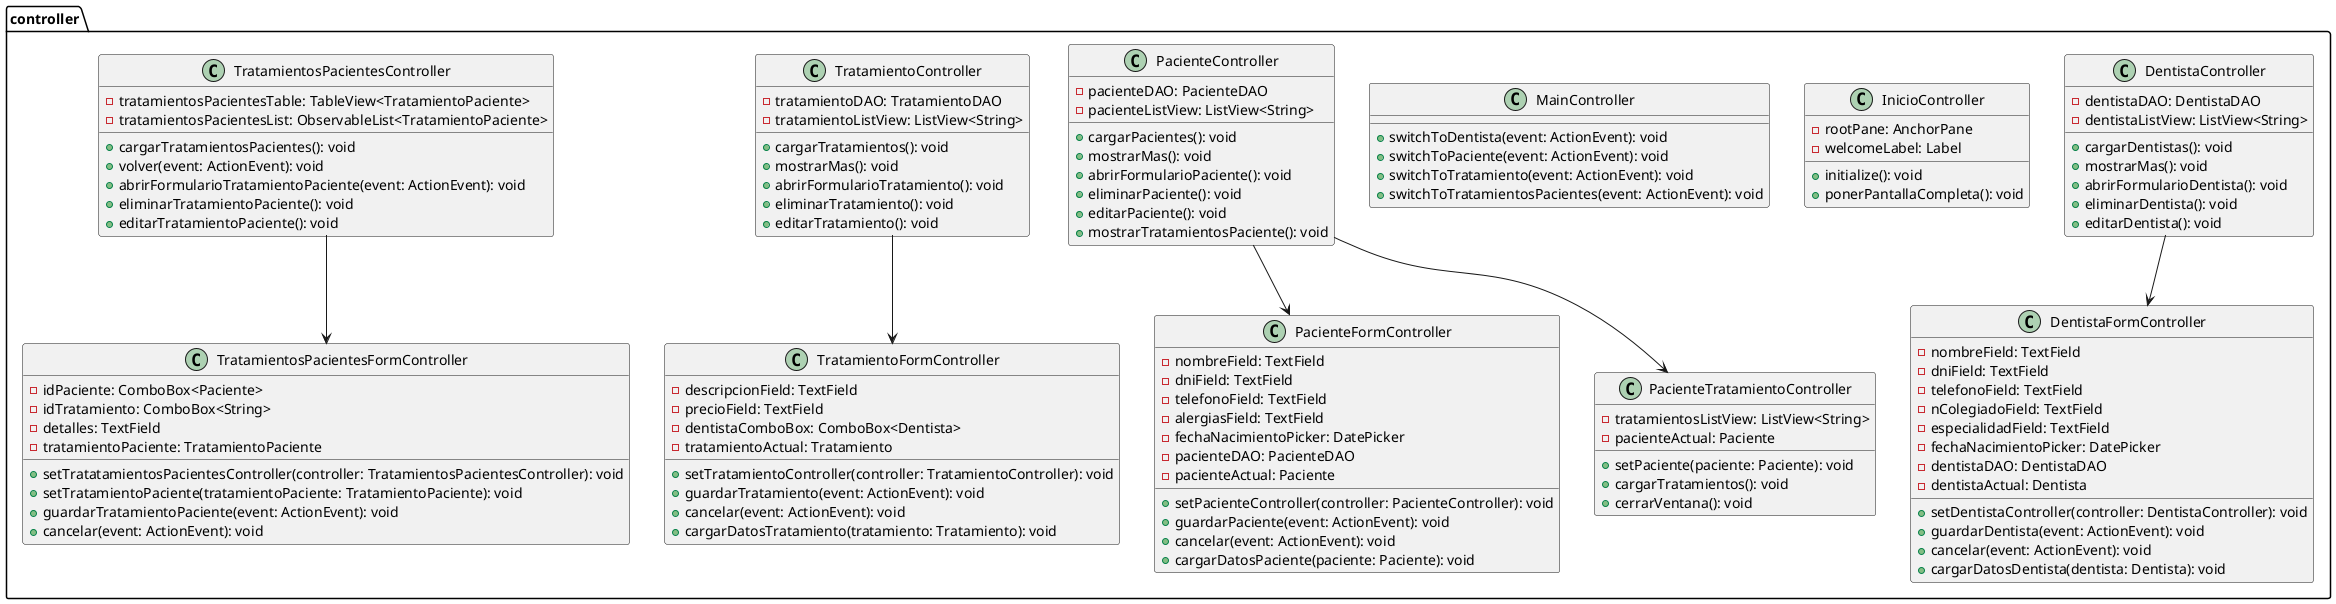 @startuml
package controller {
    class DentistaController {
        - dentistaDAO: DentistaDAO
        - dentistaListView: ListView<String>
        + cargarDentistas(): void
        + mostrarMas(): void
        + abrirFormularioDentista(): void
        + eliminarDentista(): void
        + editarDentista(): void
    }

    class DentistaFormController {
        - nombreField: TextField
        - dniField: TextField
        - telefonoField: TextField
        - nColegiadoField: TextField
        - especialidadField: TextField
        - fechaNacimientoPicker: DatePicker
        - dentistaDAO: DentistaDAO
        - dentistaActual: Dentista
        + setDentistaController(controller: DentistaController): void
        + guardarDentista(event: ActionEvent): void
        + cancelar(event: ActionEvent): void
        + cargarDatosDentista(dentista: Dentista): void
    }

    class InicioController {
        - rootPane: AnchorPane
        - welcomeLabel: Label
        + initialize(): void
        + ponerPantallaCompleta(): void
    }

    class MainController {
        + switchToDentista(event: ActionEvent): void
        + switchToPaciente(event: ActionEvent): void
        + switchToTratamiento(event: ActionEvent): void
        + switchToTratamientosPacientes(event: ActionEvent): void
    }

    class PacienteController {
        - pacienteDAO: PacienteDAO
        - pacienteListView: ListView<String>
        + cargarPacientes(): void
        + mostrarMas(): void
        + abrirFormularioPaciente(): void
        + eliminarPaciente(): void
        + editarPaciente(): void
        + mostrarTratamientosPaciente(): void
    }

    class PacienteFormController {
        - nombreField: TextField
        - dniField: TextField
        - telefonoField: TextField
        - alergiasField: TextField
        - fechaNacimientoPicker: DatePicker
        - pacienteDAO: PacienteDAO
        - pacienteActual: Paciente
        + setPacienteController(controller: PacienteController): void
        + guardarPaciente(event: ActionEvent): void
        + cancelar(event: ActionEvent): void
        + cargarDatosPaciente(paciente: Paciente): void
    }

    class PacienteTratamientoController {
        - tratamientosListView: ListView<String>
        - pacienteActual: Paciente
        + setPaciente(paciente: Paciente): void
        + cargarTratamientos(): void
        + cerrarVentana(): void
    }

    class TratamientoController {
        - tratamientoDAO: TratamientoDAO
        - tratamientoListView: ListView<String>
        + cargarTratamientos(): void
        + mostrarMas(): void
        + abrirFormularioTratamiento(): void
        + eliminarTratamiento(): void
        + editarTratamiento(): void
    }

    class TratamientoFormController {
        - descripcionField: TextField
        - precioField: TextField
        - dentistaComboBox: ComboBox<Dentista>
        - tratamientoActual: Tratamiento
        + setTratamientoController(controller: TratamientoController): void
        + guardarTratamiento(event: ActionEvent): void
        + cancelar(event: ActionEvent): void
        + cargarDatosTratamiento(tratamiento: Tratamiento): void
    }

    class TratamientosPacientesController {
        - tratamientosPacientesTable: TableView<TratamientoPaciente>
        - tratamientosPacientesList: ObservableList<TratamientoPaciente>
        + cargarTratamientosPacientes(): void
        + volver(event: ActionEvent): void
        + abrirFormularioTratamientoPaciente(event: ActionEvent): void
        + eliminarTratamientoPaciente(): void
        + editarTratamientoPaciente(): void
    }

    class TratamientosPacientesFormController {
        - idPaciente: ComboBox<Paciente>
        - idTratamiento: ComboBox<String>
        - detalles: TextField
        - tratamientoPaciente: TratamientoPaciente
        + setTratatamientosPacientesController(controller: TratamientosPacientesController): void
        + setTratamientoPaciente(tratamientoPaciente: TratamientoPaciente): void
        + guardarTratamientoPaciente(event: ActionEvent): void
        + cancelar(event: ActionEvent): void
    }

    DentistaController --> DentistaFormController
    PacienteController --> PacienteFormController
    PacienteController --> PacienteTratamientoController
    TratamientoController --> TratamientoFormController
    TratamientosPacientesController --> TratamientosPacientesFormController
}
@enduml